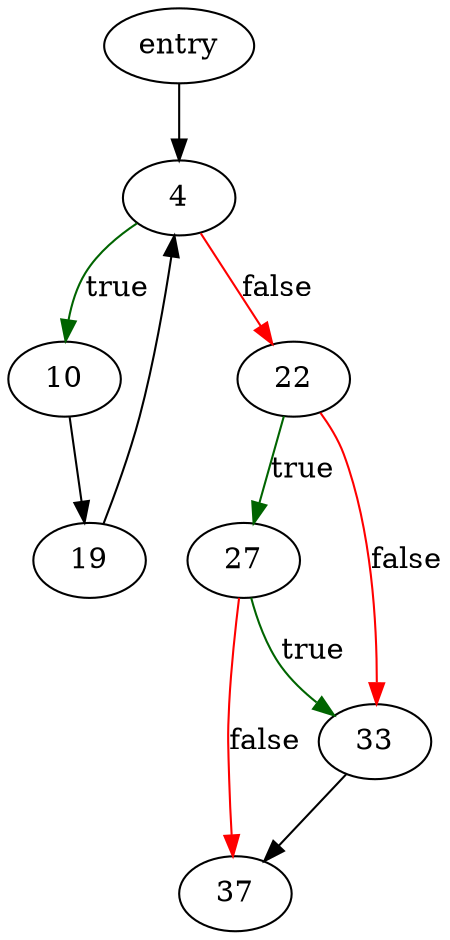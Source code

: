 digraph "releaseAllSavepoints" {
	// Node definitions.
	1 [label=entry];
	4;
	10;
	19;
	22;
	27;
	33;
	37;

	// Edge definitions.
	1 -> 4;
	4 -> 10 [
		color=darkgreen
		label=true
	];
	4 -> 22 [
		color=red
		label=false
	];
	10 -> 19;
	19 -> 4;
	22 -> 27 [
		color=darkgreen
		label=true
	];
	22 -> 33 [
		color=red
		label=false
	];
	27 -> 33 [
		color=darkgreen
		label=true
	];
	27 -> 37 [
		color=red
		label=false
	];
	33 -> 37;
}